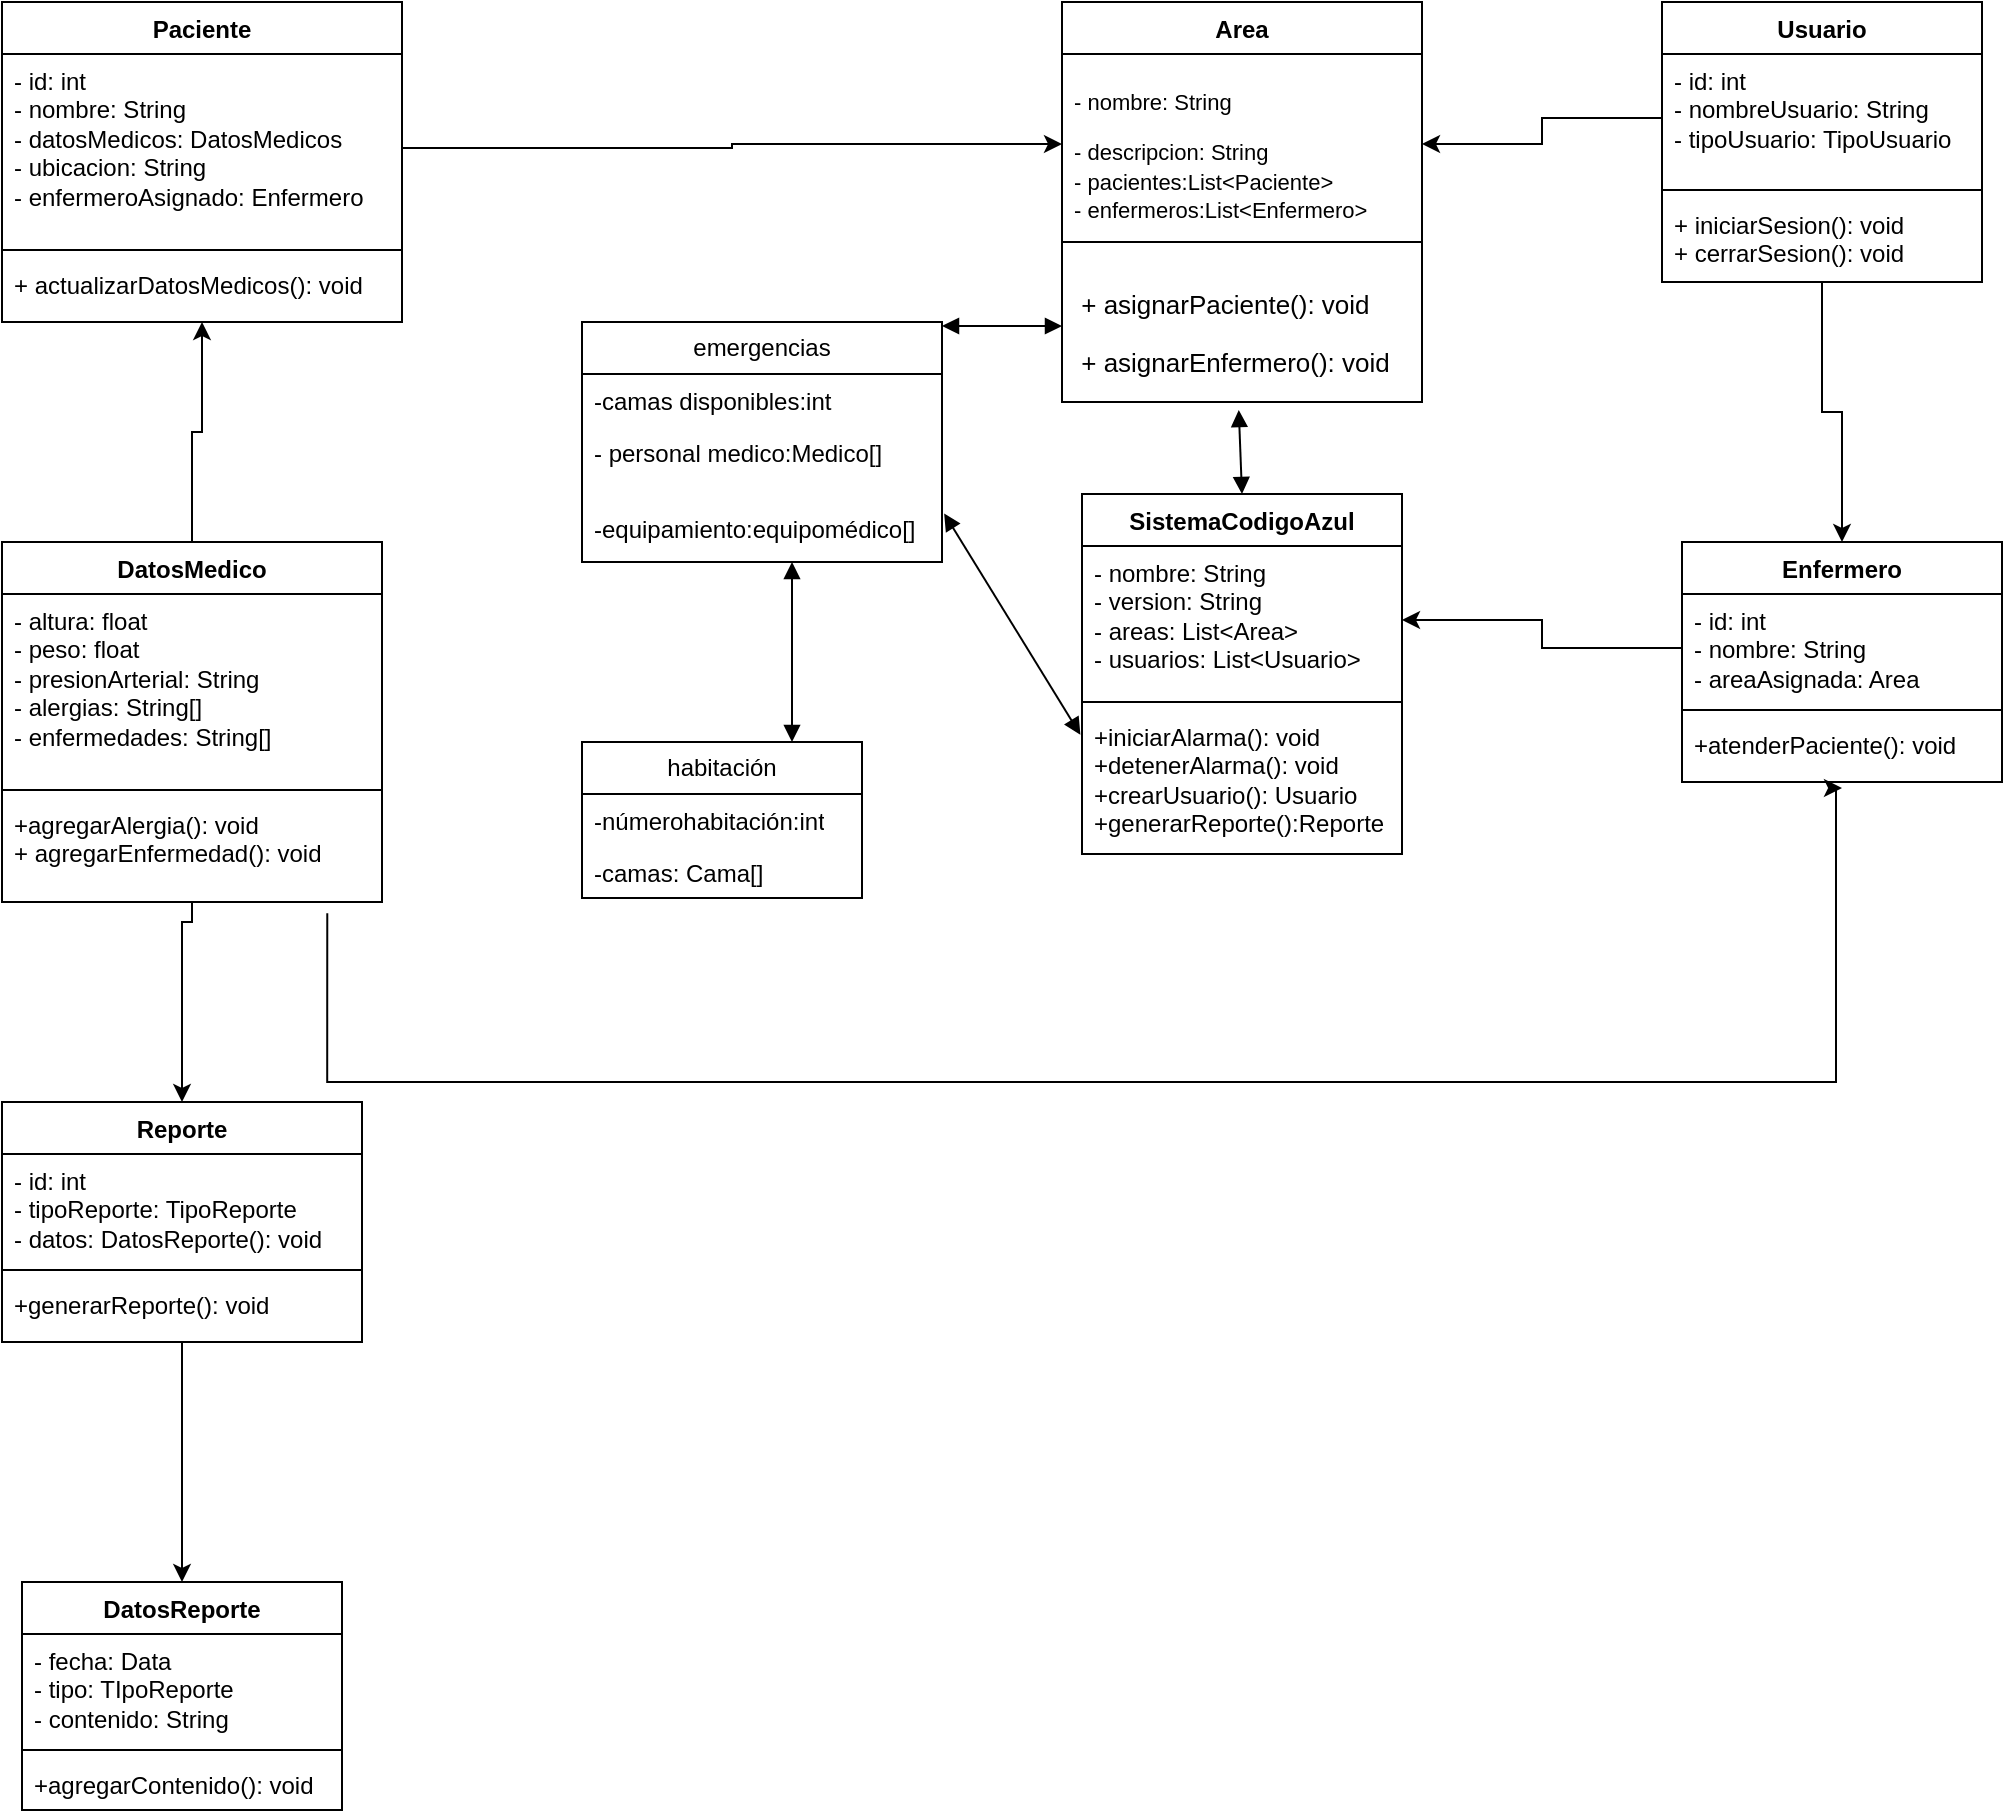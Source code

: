 <mxfile version="21.8.2" type="device">
  <diagram id="C5RBs43oDa-KdzZeNtuy" name="Page-1">
    <mxGraphModel dx="2783" dy="2142" grid="1" gridSize="10" guides="1" tooltips="1" connect="1" arrows="1" fold="1" page="1" pageScale="1" pageWidth="827" pageHeight="1169" math="0" shadow="0">
      <root>
        <mxCell id="WIyWlLk6GJQsqaUBKTNV-0" />
        <mxCell id="WIyWlLk6GJQsqaUBKTNV-1" parent="WIyWlLk6GJQsqaUBKTNV-0" />
        <mxCell id="BZ8kW_yFjWGWkspvIZ61-4" value="SistemaCodigoAzul" style="swimlane;fontStyle=1;align=center;verticalAlign=top;childLayout=stackLayout;horizontal=1;startSize=26;horizontalStack=0;resizeParent=1;resizeParentMax=0;resizeLast=0;collapsible=1;marginBottom=0;whiteSpace=wrap;html=1;" parent="WIyWlLk6GJQsqaUBKTNV-1" vertex="1">
          <mxGeometry x="200" y="-584" width="160" height="180" as="geometry" />
        </mxCell>
        <mxCell id="BZ8kW_yFjWGWkspvIZ61-5" value="- nombre: String&lt;br&gt;- version: String&lt;br&gt;- areas: List&amp;lt;Area&amp;gt;&lt;br&gt;- usuarios: List&amp;lt;Usuario&amp;gt;" style="text;strokeColor=none;fillColor=none;align=left;verticalAlign=top;spacingLeft=4;spacingRight=4;overflow=hidden;rotatable=0;points=[[0,0.5],[1,0.5]];portConstraint=eastwest;whiteSpace=wrap;html=1;" parent="BZ8kW_yFjWGWkspvIZ61-4" vertex="1">
          <mxGeometry y="26" width="160" height="74" as="geometry" />
        </mxCell>
        <mxCell id="BZ8kW_yFjWGWkspvIZ61-6" value="" style="line;strokeWidth=1;fillColor=none;align=left;verticalAlign=middle;spacingTop=-1;spacingLeft=3;spacingRight=3;rotatable=0;labelPosition=right;points=[];portConstraint=eastwest;strokeColor=inherit;" parent="BZ8kW_yFjWGWkspvIZ61-4" vertex="1">
          <mxGeometry y="100" width="160" height="8" as="geometry" />
        </mxCell>
        <mxCell id="BZ8kW_yFjWGWkspvIZ61-7" value="+iniciarAlarma(): void&lt;br&gt;+detenerAlarma(): void&lt;br&gt;+crearUsuario(): Usuario&lt;br&gt;+generarReporte():Reporte" style="text;strokeColor=none;fillColor=none;align=left;verticalAlign=top;spacingLeft=4;spacingRight=4;overflow=hidden;rotatable=0;points=[[0,0.5],[1,0.5]];portConstraint=eastwest;whiteSpace=wrap;html=1;" parent="BZ8kW_yFjWGWkspvIZ61-4" vertex="1">
          <mxGeometry y="108" width="160" height="72" as="geometry" />
        </mxCell>
        <mxCell id="BZ8kW_yFjWGWkspvIZ61-8" value="Area" style="swimlane;fontStyle=1;align=center;verticalAlign=top;childLayout=stackLayout;horizontal=1;startSize=26;horizontalStack=0;resizeParent=1;resizeParentMax=0;resizeLast=0;collapsible=1;marginBottom=0;whiteSpace=wrap;html=1;" parent="WIyWlLk6GJQsqaUBKTNV-1" vertex="1">
          <mxGeometry x="190" y="-830" width="180" height="200" as="geometry" />
        </mxCell>
        <mxCell id="BZ8kW_yFjWGWkspvIZ61-9" value="&lt;p style=&quot;font-size: 11px;&quot; class=&quot;MsoNormal&quot;&gt;&lt;font style=&quot;font-size: 11px;&quot;&gt;- nombre: String&amp;nbsp; &amp;nbsp; &amp;nbsp; &amp;nbsp; &amp;nbsp; &amp;nbsp; &amp;nbsp; &amp;nbsp;&amp;nbsp;&lt;/font&gt;&lt;/p&gt;&lt;font style=&quot;font-size: 11px;&quot;&gt;&lt;span style=&quot;background-color: initial;&quot;&gt;- descripcion: String&amp;nbsp; &amp;nbsp; &amp;nbsp; &amp;nbsp; &amp;nbsp; &amp;nbsp;&lt;/span&gt;&lt;br&gt;&lt;span style=&quot;background-color: initial;&quot;&gt;- pacientes:List&amp;lt;Paciente&amp;gt;&amp;nbsp; &amp;nbsp;&amp;nbsp;&lt;/span&gt;&lt;br&gt;- enfermeros:List&amp;lt;Enfermero&amp;gt;&amp;nbsp; &amp;nbsp;&lt;/font&gt;" style="text;strokeColor=none;fillColor=none;align=left;verticalAlign=top;spacingLeft=4;spacingRight=4;overflow=hidden;rotatable=0;points=[[0,0.5],[1,0.5]];portConstraint=eastwest;whiteSpace=wrap;html=1;" parent="BZ8kW_yFjWGWkspvIZ61-8" vertex="1">
          <mxGeometry y="26" width="180" height="90" as="geometry" />
        </mxCell>
        <mxCell id="BZ8kW_yFjWGWkspvIZ61-10" value="" style="line;strokeWidth=1;fillColor=none;align=left;verticalAlign=middle;spacingTop=-1;spacingLeft=3;spacingRight=3;rotatable=0;labelPosition=right;points=[];portConstraint=eastwest;strokeColor=inherit;" parent="BZ8kW_yFjWGWkspvIZ61-8" vertex="1">
          <mxGeometry y="116" width="180" height="8" as="geometry" />
        </mxCell>
        <mxCell id="BZ8kW_yFjWGWkspvIZ61-11" value="&lt;p style=&quot;font-size: 13px;&quot; class=&quot;MsoNormal&quot;&gt;&lt;font style=&quot;font-size: 13px;&quot;&gt;&amp;nbsp;+ asignarPaciente(): void&amp;nbsp;&amp;nbsp;&amp;nbsp;&amp;nbsp;&amp;nbsp;&amp;nbsp; &lt;/font&gt;&lt;/p&gt;&lt;font style=&quot;font-size: 13px;&quot;&gt;&lt;font style=&quot;font-size: 13px;&quot;&gt;&lt;span style=&quot;background-color: initial;&quot;&gt;&amp;nbsp;+ asignarEnfermero():&amp;nbsp;&lt;/span&gt;&lt;span style=&quot;background-color: initial;&quot;&gt;void&amp;nbsp; &amp;nbsp; &amp;nbsp;&lt;/span&gt;&lt;/font&gt;&lt;span style=&quot;font-size: 11px; background-color: initial;&quot;&gt;&lt;br&gt;&lt;/span&gt;&lt;/font&gt;" style="text;strokeColor=none;fillColor=none;align=left;verticalAlign=top;spacingLeft=4;spacingRight=4;overflow=hidden;rotatable=0;points=[[0,0.5],[1,0.5]];portConstraint=eastwest;whiteSpace=wrap;html=1;" parent="BZ8kW_yFjWGWkspvIZ61-8" vertex="1">
          <mxGeometry y="124" width="180" height="76" as="geometry" />
        </mxCell>
        <mxCell id="X-sA4d0Xlz8VnCC0lcOa-5" style="edgeStyle=orthogonalEdgeStyle;rounded=0;orthogonalLoop=1;jettySize=auto;html=1;entryX=0.5;entryY=0;entryDx=0;entryDy=0;" parent="WIyWlLk6GJQsqaUBKTNV-1" source="BZ8kW_yFjWGWkspvIZ61-17" target="BZ8kW_yFjWGWkspvIZ61-29" edge="1">
          <mxGeometry relative="1" as="geometry" />
        </mxCell>
        <mxCell id="BZ8kW_yFjWGWkspvIZ61-17" value="Usuario" style="swimlane;fontStyle=1;align=center;verticalAlign=top;childLayout=stackLayout;horizontal=1;startSize=26;horizontalStack=0;resizeParent=1;resizeParentMax=0;resizeLast=0;collapsible=1;marginBottom=0;whiteSpace=wrap;html=1;" parent="WIyWlLk6GJQsqaUBKTNV-1" vertex="1">
          <mxGeometry x="490" y="-830" width="160" height="140" as="geometry" />
        </mxCell>
        <mxCell id="BZ8kW_yFjWGWkspvIZ61-18" value="- id: int&lt;br&gt;- nombreUsuario: String&lt;br&gt;- tipoUsuario: TipoUsuario" style="text;strokeColor=none;fillColor=none;align=left;verticalAlign=top;spacingLeft=4;spacingRight=4;overflow=hidden;rotatable=0;points=[[0,0.5],[1,0.5]];portConstraint=eastwest;whiteSpace=wrap;html=1;" parent="BZ8kW_yFjWGWkspvIZ61-17" vertex="1">
          <mxGeometry y="26" width="160" height="64" as="geometry" />
        </mxCell>
        <mxCell id="BZ8kW_yFjWGWkspvIZ61-19" value="" style="line;strokeWidth=1;fillColor=none;align=left;verticalAlign=middle;spacingTop=-1;spacingLeft=3;spacingRight=3;rotatable=0;labelPosition=right;points=[];portConstraint=eastwest;strokeColor=inherit;" parent="BZ8kW_yFjWGWkspvIZ61-17" vertex="1">
          <mxGeometry y="90" width="160" height="8" as="geometry" />
        </mxCell>
        <mxCell id="BZ8kW_yFjWGWkspvIZ61-20" value="+ iniciarSesion(): void&lt;br&gt;+ cerrarSesion(): void" style="text;strokeColor=none;fillColor=none;align=left;verticalAlign=top;spacingLeft=4;spacingRight=4;overflow=hidden;rotatable=0;points=[[0,0.5],[1,0.5]];portConstraint=eastwest;whiteSpace=wrap;html=1;" parent="BZ8kW_yFjWGWkspvIZ61-17" vertex="1">
          <mxGeometry y="98" width="160" height="42" as="geometry" />
        </mxCell>
        <mxCell id="BZ8kW_yFjWGWkspvIZ61-21" value="Paciente" style="swimlane;fontStyle=1;align=center;verticalAlign=top;childLayout=stackLayout;horizontal=1;startSize=26;horizontalStack=0;resizeParent=1;resizeParentMax=0;resizeLast=0;collapsible=1;marginBottom=0;whiteSpace=wrap;html=1;" parent="WIyWlLk6GJQsqaUBKTNV-1" vertex="1">
          <mxGeometry x="-340" y="-830" width="200" height="160" as="geometry" />
        </mxCell>
        <mxCell id="BZ8kW_yFjWGWkspvIZ61-22" value="- id: int&lt;br&gt;- nombre: String&lt;br&gt;- datosMedicos: DatosMedicos&lt;br&gt;- ubicacion: String&lt;br&gt;- enfermeroAsignado: Enfermero" style="text;strokeColor=none;fillColor=none;align=left;verticalAlign=top;spacingLeft=4;spacingRight=4;overflow=hidden;rotatable=0;points=[[0,0.5],[1,0.5]];portConstraint=eastwest;whiteSpace=wrap;html=1;" parent="BZ8kW_yFjWGWkspvIZ61-21" vertex="1">
          <mxGeometry y="26" width="200" height="94" as="geometry" />
        </mxCell>
        <mxCell id="BZ8kW_yFjWGWkspvIZ61-23" value="" style="line;strokeWidth=1;fillColor=none;align=left;verticalAlign=middle;spacingTop=-1;spacingLeft=3;spacingRight=3;rotatable=0;labelPosition=right;points=[];portConstraint=eastwest;strokeColor=inherit;" parent="BZ8kW_yFjWGWkspvIZ61-21" vertex="1">
          <mxGeometry y="120" width="200" height="8" as="geometry" />
        </mxCell>
        <mxCell id="BZ8kW_yFjWGWkspvIZ61-24" value="+ actualizarDatosMedicos(): void" style="text;strokeColor=none;fillColor=none;align=left;verticalAlign=top;spacingLeft=4;spacingRight=4;overflow=hidden;rotatable=0;points=[[0,0.5],[1,0.5]];portConstraint=eastwest;whiteSpace=wrap;html=1;" parent="BZ8kW_yFjWGWkspvIZ61-21" vertex="1">
          <mxGeometry y="128" width="200" height="32" as="geometry" />
        </mxCell>
        <mxCell id="X-sA4d0Xlz8VnCC0lcOa-7" style="edgeStyle=orthogonalEdgeStyle;rounded=0;orthogonalLoop=1;jettySize=auto;html=1;exitX=0.5;exitY=0;exitDx=0;exitDy=0;" parent="WIyWlLk6GJQsqaUBKTNV-1" source="BZ8kW_yFjWGWkspvIZ61-25" target="BZ8kW_yFjWGWkspvIZ61-21" edge="1">
          <mxGeometry relative="1" as="geometry" />
        </mxCell>
        <mxCell id="X-sA4d0Xlz8VnCC0lcOa-9" style="edgeStyle=orthogonalEdgeStyle;rounded=0;orthogonalLoop=1;jettySize=auto;html=1;" parent="WIyWlLk6GJQsqaUBKTNV-1" source="BZ8kW_yFjWGWkspvIZ61-25" target="BZ8kW_yFjWGWkspvIZ61-33" edge="1">
          <mxGeometry relative="1" as="geometry">
            <Array as="points">
              <mxPoint x="-245" y="-370" />
              <mxPoint x="-250" y="-370" />
            </Array>
          </mxGeometry>
        </mxCell>
        <mxCell id="BZ8kW_yFjWGWkspvIZ61-25" value="DatosMedico" style="swimlane;fontStyle=1;align=center;verticalAlign=top;childLayout=stackLayout;horizontal=1;startSize=26;horizontalStack=0;resizeParent=1;resizeParentMax=0;resizeLast=0;collapsible=1;marginBottom=0;whiteSpace=wrap;html=1;" parent="WIyWlLk6GJQsqaUBKTNV-1" vertex="1">
          <mxGeometry x="-340" y="-560" width="190" height="180" as="geometry" />
        </mxCell>
        <mxCell id="BZ8kW_yFjWGWkspvIZ61-26" value="- altura: float&lt;br&gt;- peso: float&lt;br&gt;- presionArterial: String&lt;br&gt;- alergias: String[]&lt;br&gt;- enfermedades: String[]" style="text;strokeColor=none;fillColor=none;align=left;verticalAlign=top;spacingLeft=4;spacingRight=4;overflow=hidden;rotatable=0;points=[[0,0.5],[1,0.5]];portConstraint=eastwest;whiteSpace=wrap;html=1;" parent="BZ8kW_yFjWGWkspvIZ61-25" vertex="1">
          <mxGeometry y="26" width="190" height="94" as="geometry" />
        </mxCell>
        <mxCell id="BZ8kW_yFjWGWkspvIZ61-27" value="" style="line;strokeWidth=1;fillColor=none;align=left;verticalAlign=middle;spacingTop=-1;spacingLeft=3;spacingRight=3;rotatable=0;labelPosition=right;points=[];portConstraint=eastwest;strokeColor=inherit;" parent="BZ8kW_yFjWGWkspvIZ61-25" vertex="1">
          <mxGeometry y="120" width="190" height="8" as="geometry" />
        </mxCell>
        <mxCell id="BZ8kW_yFjWGWkspvIZ61-28" value="+agregarAlergia(): void&lt;br&gt;+ agregarEnfermedad(): void" style="text;strokeColor=none;fillColor=none;align=left;verticalAlign=top;spacingLeft=4;spacingRight=4;overflow=hidden;rotatable=0;points=[[0,0.5],[1,0.5]];portConstraint=eastwest;whiteSpace=wrap;html=1;" parent="BZ8kW_yFjWGWkspvIZ61-25" vertex="1">
          <mxGeometry y="128" width="190" height="52" as="geometry" />
        </mxCell>
        <mxCell id="BZ8kW_yFjWGWkspvIZ61-29" value="Enfermero" style="swimlane;fontStyle=1;align=center;verticalAlign=top;childLayout=stackLayout;horizontal=1;startSize=26;horizontalStack=0;resizeParent=1;resizeParentMax=0;resizeLast=0;collapsible=1;marginBottom=0;whiteSpace=wrap;html=1;" parent="WIyWlLk6GJQsqaUBKTNV-1" vertex="1">
          <mxGeometry x="500" y="-560" width="160" height="120" as="geometry" />
        </mxCell>
        <mxCell id="BZ8kW_yFjWGWkspvIZ61-30" value="- id: int&lt;br&gt;- nombre: String&lt;br&gt;- areaAsignada: Area" style="text;strokeColor=none;fillColor=none;align=left;verticalAlign=top;spacingLeft=4;spacingRight=4;overflow=hidden;rotatable=0;points=[[0,0.5],[1,0.5]];portConstraint=eastwest;whiteSpace=wrap;html=1;" parent="BZ8kW_yFjWGWkspvIZ61-29" vertex="1">
          <mxGeometry y="26" width="160" height="54" as="geometry" />
        </mxCell>
        <mxCell id="BZ8kW_yFjWGWkspvIZ61-31" value="" style="line;strokeWidth=1;fillColor=none;align=left;verticalAlign=middle;spacingTop=-1;spacingLeft=3;spacingRight=3;rotatable=0;labelPosition=right;points=[];portConstraint=eastwest;strokeColor=inherit;" parent="BZ8kW_yFjWGWkspvIZ61-29" vertex="1">
          <mxGeometry y="80" width="160" height="8" as="geometry" />
        </mxCell>
        <mxCell id="BZ8kW_yFjWGWkspvIZ61-32" value="+atenderPaciente(): void" style="text;strokeColor=none;fillColor=none;align=left;verticalAlign=top;spacingLeft=4;spacingRight=4;overflow=hidden;rotatable=0;points=[[0,0.5],[1,0.5]];portConstraint=eastwest;whiteSpace=wrap;html=1;" parent="BZ8kW_yFjWGWkspvIZ61-29" vertex="1">
          <mxGeometry y="88" width="160" height="32" as="geometry" />
        </mxCell>
        <mxCell id="X-sA4d0Xlz8VnCC0lcOa-1" style="edgeStyle=orthogonalEdgeStyle;rounded=0;orthogonalLoop=1;jettySize=auto;html=1;entryX=0.5;entryY=0;entryDx=0;entryDy=0;" parent="WIyWlLk6GJQsqaUBKTNV-1" source="BZ8kW_yFjWGWkspvIZ61-33" target="BZ8kW_yFjWGWkspvIZ61-41" edge="1">
          <mxGeometry relative="1" as="geometry" />
        </mxCell>
        <mxCell id="Gy1JKrSiZtkoI-FyGQPO-1" style="edgeStyle=orthogonalEdgeStyle;rounded=0;orthogonalLoop=1;jettySize=auto;html=1;exitX=0.856;exitY=1.109;exitDx=0;exitDy=0;exitPerimeter=0;entryX=0.5;entryY=1.094;entryDx=0;entryDy=0;entryPerimeter=0;" edge="1" parent="WIyWlLk6GJQsqaUBKTNV-1" source="BZ8kW_yFjWGWkspvIZ61-28" target="BZ8kW_yFjWGWkspvIZ61-32">
          <mxGeometry relative="1" as="geometry">
            <mxPoint x="576.96" y="-390" as="targetPoint" />
            <mxPoint x="-150.0" y="-322.252" as="sourcePoint" />
            <Array as="points">
              <mxPoint x="-177" y="-290" />
              <mxPoint x="577" y="-290" />
              <mxPoint x="577" y="-437" />
            </Array>
          </mxGeometry>
        </mxCell>
        <mxCell id="BZ8kW_yFjWGWkspvIZ61-33" value="Reporte" style="swimlane;fontStyle=1;align=center;verticalAlign=top;childLayout=stackLayout;horizontal=1;startSize=26;horizontalStack=0;resizeParent=1;resizeParentMax=0;resizeLast=0;collapsible=1;marginBottom=0;whiteSpace=wrap;html=1;" parent="WIyWlLk6GJQsqaUBKTNV-1" vertex="1">
          <mxGeometry x="-340" y="-280" width="180" height="120" as="geometry" />
        </mxCell>
        <mxCell id="BZ8kW_yFjWGWkspvIZ61-34" value="- id: int&lt;br&gt;- tipoReporte: TipoReporte&lt;br&gt;- datos: DatosReporte(): void" style="text;strokeColor=none;fillColor=none;align=left;verticalAlign=top;spacingLeft=4;spacingRight=4;overflow=hidden;rotatable=0;points=[[0,0.5],[1,0.5]];portConstraint=eastwest;whiteSpace=wrap;html=1;" parent="BZ8kW_yFjWGWkspvIZ61-33" vertex="1">
          <mxGeometry y="26" width="180" height="54" as="geometry" />
        </mxCell>
        <mxCell id="BZ8kW_yFjWGWkspvIZ61-35" value="" style="line;strokeWidth=1;fillColor=none;align=left;verticalAlign=middle;spacingTop=-1;spacingLeft=3;spacingRight=3;rotatable=0;labelPosition=right;points=[];portConstraint=eastwest;strokeColor=inherit;" parent="BZ8kW_yFjWGWkspvIZ61-33" vertex="1">
          <mxGeometry y="80" width="180" height="8" as="geometry" />
        </mxCell>
        <mxCell id="BZ8kW_yFjWGWkspvIZ61-36" value="+generarReporte(): void" style="text;strokeColor=none;fillColor=none;align=left;verticalAlign=top;spacingLeft=4;spacingRight=4;overflow=hidden;rotatable=0;points=[[0,0.5],[1,0.5]];portConstraint=eastwest;whiteSpace=wrap;html=1;" parent="BZ8kW_yFjWGWkspvIZ61-33" vertex="1">
          <mxGeometry y="88" width="180" height="32" as="geometry" />
        </mxCell>
        <mxCell id="BZ8kW_yFjWGWkspvIZ61-41" value="DatosReporte" style="swimlane;fontStyle=1;align=center;verticalAlign=top;childLayout=stackLayout;horizontal=1;startSize=26;horizontalStack=0;resizeParent=1;resizeParentMax=0;resizeLast=0;collapsible=1;marginBottom=0;whiteSpace=wrap;html=1;" parent="WIyWlLk6GJQsqaUBKTNV-1" vertex="1">
          <mxGeometry x="-330" y="-40" width="160" height="114" as="geometry" />
        </mxCell>
        <mxCell id="BZ8kW_yFjWGWkspvIZ61-42" value="- fecha: Data&lt;br&gt;- tipo: TIpoReporte&lt;br&gt;- contenido: String" style="text;strokeColor=none;fillColor=none;align=left;verticalAlign=top;spacingLeft=4;spacingRight=4;overflow=hidden;rotatable=0;points=[[0,0.5],[1,0.5]];portConstraint=eastwest;whiteSpace=wrap;html=1;" parent="BZ8kW_yFjWGWkspvIZ61-41" vertex="1">
          <mxGeometry y="26" width="160" height="54" as="geometry" />
        </mxCell>
        <mxCell id="BZ8kW_yFjWGWkspvIZ61-43" value="" style="line;strokeWidth=1;fillColor=none;align=left;verticalAlign=middle;spacingTop=-1;spacingLeft=3;spacingRight=3;rotatable=0;labelPosition=right;points=[];portConstraint=eastwest;strokeColor=inherit;" parent="BZ8kW_yFjWGWkspvIZ61-41" vertex="1">
          <mxGeometry y="80" width="160" height="8" as="geometry" />
        </mxCell>
        <mxCell id="BZ8kW_yFjWGWkspvIZ61-44" value="+agregarContenido(): void" style="text;strokeColor=none;fillColor=none;align=left;verticalAlign=top;spacingLeft=4;spacingRight=4;overflow=hidden;rotatable=0;points=[[0,0.5],[1,0.5]];portConstraint=eastwest;whiteSpace=wrap;html=1;" parent="BZ8kW_yFjWGWkspvIZ61-41" vertex="1">
          <mxGeometry y="88" width="160" height="26" as="geometry" />
        </mxCell>
        <mxCell id="X-sA4d0Xlz8VnCC0lcOa-2" value="" style="endArrow=block;startArrow=block;endFill=1;startFill=1;html=1;rounded=0;exitX=0.491;exitY=1.053;exitDx=0;exitDy=0;exitPerimeter=0;entryX=0.5;entryY=0;entryDx=0;entryDy=0;" parent="WIyWlLk6GJQsqaUBKTNV-1" source="BZ8kW_yFjWGWkspvIZ61-11" target="BZ8kW_yFjWGWkspvIZ61-4" edge="1">
          <mxGeometry width="160" relative="1" as="geometry">
            <mxPoint x="40" y="-500.56" as="sourcePoint" />
            <mxPoint x="200" y="-500.56" as="targetPoint" />
          </mxGeometry>
        </mxCell>
        <mxCell id="X-sA4d0Xlz8VnCC0lcOa-3" style="edgeStyle=orthogonalEdgeStyle;rounded=0;orthogonalLoop=1;jettySize=auto;html=1;exitX=1;exitY=0.5;exitDx=0;exitDy=0;entryX=0;entryY=0.5;entryDx=0;entryDy=0;" parent="WIyWlLk6GJQsqaUBKTNV-1" source="BZ8kW_yFjWGWkspvIZ61-22" target="BZ8kW_yFjWGWkspvIZ61-9" edge="1">
          <mxGeometry relative="1" as="geometry" />
        </mxCell>
        <mxCell id="X-sA4d0Xlz8VnCC0lcOa-4" style="edgeStyle=orthogonalEdgeStyle;rounded=0;orthogonalLoop=1;jettySize=auto;html=1;exitX=0;exitY=0.5;exitDx=0;exitDy=0;entryX=1;entryY=0.5;entryDx=0;entryDy=0;" parent="WIyWlLk6GJQsqaUBKTNV-1" source="BZ8kW_yFjWGWkspvIZ61-18" target="BZ8kW_yFjWGWkspvIZ61-9" edge="1">
          <mxGeometry relative="1" as="geometry" />
        </mxCell>
        <mxCell id="Gy1JKrSiZtkoI-FyGQPO-0" style="edgeStyle=orthogonalEdgeStyle;rounded=0;orthogonalLoop=1;jettySize=auto;html=1;entryX=1;entryY=0.5;entryDx=0;entryDy=0;" edge="1" parent="WIyWlLk6GJQsqaUBKTNV-1" source="BZ8kW_yFjWGWkspvIZ61-30" target="BZ8kW_yFjWGWkspvIZ61-5">
          <mxGeometry relative="1" as="geometry">
            <mxPoint x="420" y="-480" as="targetPoint" />
          </mxGeometry>
        </mxCell>
        <mxCell id="Gy1JKrSiZtkoI-FyGQPO-2" value="emergencias" style="swimlane;fontStyle=0;childLayout=stackLayout;horizontal=1;startSize=26;fillColor=none;horizontalStack=0;resizeParent=1;resizeParentMax=0;resizeLast=0;collapsible=1;marginBottom=0;whiteSpace=wrap;html=1;" vertex="1" parent="WIyWlLk6GJQsqaUBKTNV-1">
          <mxGeometry x="-50" y="-670" width="180" height="120" as="geometry" />
        </mxCell>
        <mxCell id="Gy1JKrSiZtkoI-FyGQPO-3" value="-camas disponibles:int" style="text;strokeColor=none;fillColor=none;align=left;verticalAlign=top;spacingLeft=4;spacingRight=4;overflow=hidden;rotatable=0;points=[[0,0.5],[1,0.5]];portConstraint=eastwest;whiteSpace=wrap;html=1;" vertex="1" parent="Gy1JKrSiZtkoI-FyGQPO-2">
          <mxGeometry y="26" width="180" height="26" as="geometry" />
        </mxCell>
        <mxCell id="Gy1JKrSiZtkoI-FyGQPO-4" value="- personal medico:Medico[]" style="text;strokeColor=none;fillColor=none;align=left;verticalAlign=top;spacingLeft=4;spacingRight=4;overflow=hidden;rotatable=0;points=[[0,0.5],[1,0.5]];portConstraint=eastwest;whiteSpace=wrap;html=1;" vertex="1" parent="Gy1JKrSiZtkoI-FyGQPO-2">
          <mxGeometry y="52" width="180" height="38" as="geometry" />
        </mxCell>
        <mxCell id="Gy1JKrSiZtkoI-FyGQPO-5" value="-equipamiento:equipomédico[]" style="text;strokeColor=none;fillColor=none;align=left;verticalAlign=top;spacingLeft=4;spacingRight=4;overflow=hidden;rotatable=0;points=[[0,0.5],[1,0.5]];portConstraint=eastwest;whiteSpace=wrap;html=1;" vertex="1" parent="Gy1JKrSiZtkoI-FyGQPO-2">
          <mxGeometry y="90" width="180" height="30" as="geometry" />
        </mxCell>
        <mxCell id="Gy1JKrSiZtkoI-FyGQPO-9" value="" style="endArrow=block;startArrow=block;endFill=1;startFill=1;html=1;rounded=0;entryX=-0.005;entryY=0.172;entryDx=0;entryDy=0;entryPerimeter=0;exitX=1.006;exitY=0.191;exitDx=0;exitDy=0;exitPerimeter=0;" edge="1" parent="WIyWlLk6GJQsqaUBKTNV-1" source="Gy1JKrSiZtkoI-FyGQPO-5" target="BZ8kW_yFjWGWkspvIZ61-7">
          <mxGeometry width="160" relative="1" as="geometry">
            <mxPoint x="60" y="-370" as="sourcePoint" />
            <mxPoint x="220" y="-370" as="targetPoint" />
          </mxGeometry>
        </mxCell>
        <mxCell id="Gy1JKrSiZtkoI-FyGQPO-10" value="" style="endArrow=block;startArrow=block;endFill=1;startFill=1;html=1;rounded=0;entryX=0;entryY=0.5;entryDx=0;entryDy=0;" edge="1" parent="WIyWlLk6GJQsqaUBKTNV-1" target="BZ8kW_yFjWGWkspvIZ61-11">
          <mxGeometry width="160" relative="1" as="geometry">
            <mxPoint x="130" y="-668" as="sourcePoint" />
            <mxPoint x="209" y="-456" as="targetPoint" />
            <Array as="points" />
          </mxGeometry>
        </mxCell>
        <mxCell id="Gy1JKrSiZtkoI-FyGQPO-11" value="habitación" style="swimlane;fontStyle=0;childLayout=stackLayout;horizontal=1;startSize=26;fillColor=none;horizontalStack=0;resizeParent=1;resizeParentMax=0;resizeLast=0;collapsible=1;marginBottom=0;whiteSpace=wrap;html=1;" vertex="1" parent="WIyWlLk6GJQsqaUBKTNV-1">
          <mxGeometry x="-50" y="-460" width="140" height="78" as="geometry" />
        </mxCell>
        <mxCell id="Gy1JKrSiZtkoI-FyGQPO-13" value="-númerohabitación:int" style="text;strokeColor=none;fillColor=none;align=left;verticalAlign=top;spacingLeft=4;spacingRight=4;overflow=hidden;rotatable=0;points=[[0,0.5],[1,0.5]];portConstraint=eastwest;whiteSpace=wrap;html=1;" vertex="1" parent="Gy1JKrSiZtkoI-FyGQPO-11">
          <mxGeometry y="26" width="140" height="26" as="geometry" />
        </mxCell>
        <mxCell id="Gy1JKrSiZtkoI-FyGQPO-14" value="-camas: Cama[]" style="text;strokeColor=none;fillColor=none;align=left;verticalAlign=top;spacingLeft=4;spacingRight=4;overflow=hidden;rotatable=0;points=[[0,0.5],[1,0.5]];portConstraint=eastwest;whiteSpace=wrap;html=1;" vertex="1" parent="Gy1JKrSiZtkoI-FyGQPO-11">
          <mxGeometry y="52" width="140" height="26" as="geometry" />
        </mxCell>
        <mxCell id="Gy1JKrSiZtkoI-FyGQPO-16" value="" style="endArrow=block;startArrow=block;endFill=1;startFill=1;html=1;rounded=0;entryX=0.75;entryY=0;entryDx=0;entryDy=0;" edge="1" parent="WIyWlLk6GJQsqaUBKTNV-1" target="Gy1JKrSiZtkoI-FyGQPO-11">
          <mxGeometry width="160" relative="1" as="geometry">
            <mxPoint x="55" y="-550" as="sourcePoint" />
            <mxPoint x="209" y="-456" as="targetPoint" />
            <Array as="points" />
          </mxGeometry>
        </mxCell>
      </root>
    </mxGraphModel>
  </diagram>
</mxfile>
